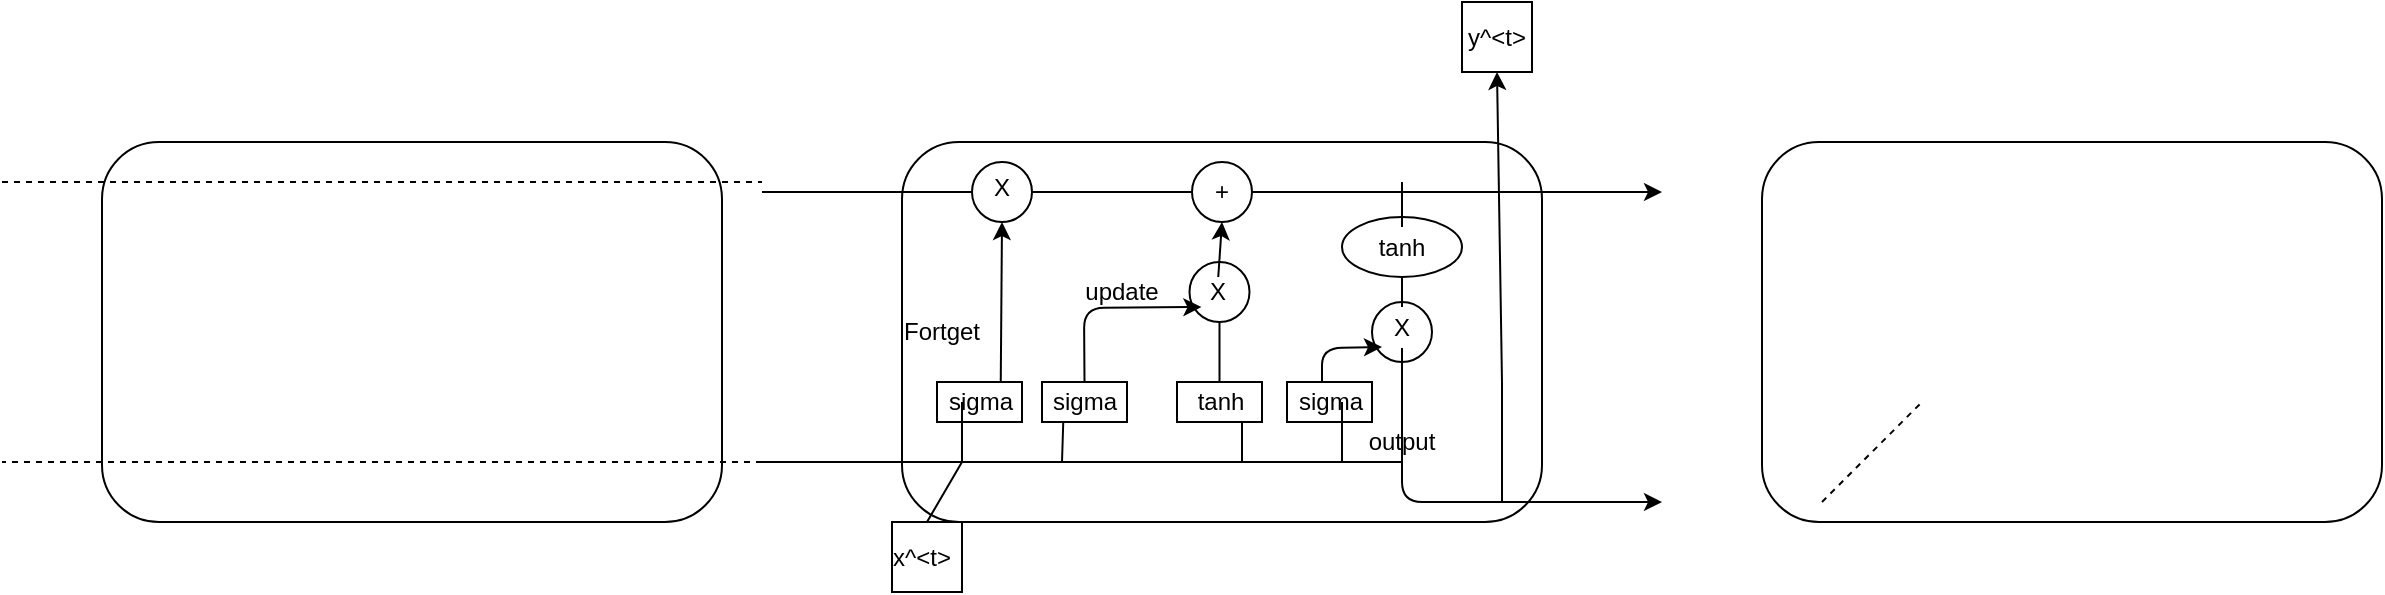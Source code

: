 <mxfile version="13.8.7" type="github">
  <diagram id="ylNeh1vFjS8cwgeXAGJi" name="Page-1">
    <mxGraphModel dx="1429" dy="790" grid="1" gridSize="10" guides="1" tooltips="1" connect="1" arrows="1" fold="1" page="1" pageScale="1" pageWidth="850" pageHeight="1100" math="0" shadow="0">
      <root>
        <mxCell id="0" />
        <mxCell id="1" parent="0" />
        <mxCell id="O_gNawuqVyuSjy5estiZ-1" value="" style="rounded=1;whiteSpace=wrap;html=1;" vertex="1" parent="1">
          <mxGeometry x="130" y="250" width="320" height="190" as="geometry" />
        </mxCell>
        <mxCell id="O_gNawuqVyuSjy5estiZ-6" value="" style="endArrow=classic;html=1;exitX=1;exitY=0.5;exitDx=0;exitDy=0;entryX=0;entryY=0.5;entryDx=0;entryDy=0;" edge="1" parent="1" source="O_gNawuqVyuSjy5estiZ-13">
          <mxGeometry width="50" height="50" relative="1" as="geometry">
            <mxPoint x="250" y="430" as="sourcePoint" />
            <mxPoint x="510" y="275" as="targetPoint" />
            <Array as="points" />
          </mxGeometry>
        </mxCell>
        <mxCell id="O_gNawuqVyuSjy5estiZ-9" value="" style="ellipse;whiteSpace=wrap;html=1;aspect=fixed;" vertex="1" parent="1">
          <mxGeometry x="165" y="260" width="30" height="30" as="geometry" />
        </mxCell>
        <mxCell id="O_gNawuqVyuSjy5estiZ-12" value="" style="endArrow=none;html=1;exitX=1;exitY=0.5;exitDx=0;exitDy=0;entryX=0;entryY=0.5;entryDx=0;entryDy=0;" edge="1" parent="1" target="O_gNawuqVyuSjy5estiZ-9">
          <mxGeometry width="50" height="50" relative="1" as="geometry">
            <mxPoint x="60" y="275" as="sourcePoint" />
            <mxPoint x="310" y="380" as="targetPoint" />
          </mxGeometry>
        </mxCell>
        <mxCell id="O_gNawuqVyuSjy5estiZ-13" value="" style="ellipse;whiteSpace=wrap;html=1;aspect=fixed;" vertex="1" parent="1">
          <mxGeometry x="275" y="260" width="30" height="30" as="geometry" />
        </mxCell>
        <mxCell id="O_gNawuqVyuSjy5estiZ-16" value="" style="endArrow=none;html=1;exitX=1;exitY=0.5;exitDx=0;exitDy=0;entryX=0;entryY=0.5;entryDx=0;entryDy=0;" edge="1" parent="1" source="O_gNawuqVyuSjy5estiZ-9" target="O_gNawuqVyuSjy5estiZ-13">
          <mxGeometry width="50" height="50" relative="1" as="geometry">
            <mxPoint x="260" y="430" as="sourcePoint" />
            <mxPoint x="310" y="380" as="targetPoint" />
          </mxGeometry>
        </mxCell>
        <mxCell id="O_gNawuqVyuSjy5estiZ-17" value="X" style="text;html=1;strokeColor=none;fillColor=none;align=center;verticalAlign=middle;whiteSpace=wrap;rounded=0;" vertex="1" parent="1">
          <mxGeometry x="160" y="265" width="40" height="15" as="geometry" />
        </mxCell>
        <mxCell id="O_gNawuqVyuSjy5estiZ-18" value="+" style="text;html=1;strokeColor=none;fillColor=none;align=center;verticalAlign=middle;whiteSpace=wrap;rounded=0;" vertex="1" parent="1">
          <mxGeometry x="270" y="260" width="40" height="30" as="geometry" />
        </mxCell>
        <mxCell id="O_gNawuqVyuSjy5estiZ-20" value="sigma" style="rounded=0;whiteSpace=wrap;html=1;" vertex="1" parent="1">
          <mxGeometry x="147.5" y="370" width="42.5" height="20" as="geometry" />
        </mxCell>
        <mxCell id="O_gNawuqVyuSjy5estiZ-21" value="sigma" style="rounded=0;whiteSpace=wrap;html=1;" vertex="1" parent="1">
          <mxGeometry x="200" y="370" width="42.5" height="20" as="geometry" />
        </mxCell>
        <mxCell id="O_gNawuqVyuSjy5estiZ-22" value="tanh" style="rounded=0;whiteSpace=wrap;html=1;" vertex="1" parent="1">
          <mxGeometry x="267.5" y="370" width="42.5" height="20" as="geometry" />
        </mxCell>
        <mxCell id="O_gNawuqVyuSjy5estiZ-23" value="sigma" style="rounded=0;whiteSpace=wrap;html=1;" vertex="1" parent="1">
          <mxGeometry x="322.5" y="370" width="42.5" height="20" as="geometry" />
        </mxCell>
        <mxCell id="O_gNawuqVyuSjy5estiZ-29" value="" style="ellipse;whiteSpace=wrap;html=1;aspect=fixed;" vertex="1" parent="1">
          <mxGeometry x="273.75" y="310" width="30" height="30" as="geometry" />
        </mxCell>
        <mxCell id="O_gNawuqVyuSjy5estiZ-33" value="X" style="text;html=1;strokeColor=none;fillColor=none;align=center;verticalAlign=middle;whiteSpace=wrap;rounded=0;" vertex="1" parent="1">
          <mxGeometry x="271.25" y="317.5" width="33.75" height="15" as="geometry" />
        </mxCell>
        <mxCell id="O_gNawuqVyuSjy5estiZ-35" value="" style="endArrow=none;html=1;entryX=0.5;entryY=1;entryDx=0;entryDy=0;exitX=0.5;exitY=0;exitDx=0;exitDy=0;" edge="1" parent="1" source="O_gNawuqVyuSjy5estiZ-22" target="O_gNawuqVyuSjy5estiZ-29">
          <mxGeometry width="50" height="50" relative="1" as="geometry">
            <mxPoint x="250" y="430" as="sourcePoint" />
            <mxPoint x="300" y="380" as="targetPoint" />
          </mxGeometry>
        </mxCell>
        <mxCell id="O_gNawuqVyuSjy5estiZ-36" value="" style="endArrow=classic;html=1;entryX=0.5;entryY=1;entryDx=0;entryDy=0;exitX=0.5;exitY=0;exitDx=0;exitDy=0;" edge="1" parent="1" source="O_gNawuqVyuSjy5estiZ-33" target="O_gNawuqVyuSjy5estiZ-18">
          <mxGeometry width="50" height="50" relative="1" as="geometry">
            <mxPoint x="250" y="430" as="sourcePoint" />
            <mxPoint x="300" y="380" as="targetPoint" />
          </mxGeometry>
        </mxCell>
        <mxCell id="O_gNawuqVyuSjy5estiZ-37" value="" style="ellipse;whiteSpace=wrap;html=1;" vertex="1" parent="1">
          <mxGeometry x="350" y="287.5" width="60" height="30" as="geometry" />
        </mxCell>
        <mxCell id="O_gNawuqVyuSjy5estiZ-38" value="tanh" style="text;html=1;strokeColor=none;fillColor=none;align=center;verticalAlign=middle;whiteSpace=wrap;rounded=0;" vertex="1" parent="1">
          <mxGeometry x="360" y="292.5" width="40" height="20" as="geometry" />
        </mxCell>
        <mxCell id="O_gNawuqVyuSjy5estiZ-39" value="" style="ellipse;whiteSpace=wrap;html=1;aspect=fixed;" vertex="1" parent="1">
          <mxGeometry x="365" y="330" width="30" height="30" as="geometry" />
        </mxCell>
        <mxCell id="O_gNawuqVyuSjy5estiZ-40" value="X" style="text;html=1;strokeColor=none;fillColor=none;align=center;verticalAlign=middle;whiteSpace=wrap;rounded=0;" vertex="1" parent="1">
          <mxGeometry x="360" y="332.5" width="40" height="20" as="geometry" />
        </mxCell>
        <mxCell id="O_gNawuqVyuSjy5estiZ-41" value="" style="endArrow=none;html=1;exitX=0.5;exitY=0;exitDx=0;exitDy=0;" edge="1" parent="1" source="O_gNawuqVyuSjy5estiZ-38">
          <mxGeometry width="50" height="50" relative="1" as="geometry">
            <mxPoint x="250" y="430" as="sourcePoint" />
            <mxPoint x="380" y="270" as="targetPoint" />
          </mxGeometry>
        </mxCell>
        <mxCell id="O_gNawuqVyuSjy5estiZ-42" value="" style="endArrow=none;html=1;entryX=0.5;entryY=0;entryDx=0;entryDy=0;exitX=0.5;exitY=1;exitDx=0;exitDy=0;" edge="1" parent="1" source="O_gNawuqVyuSjy5estiZ-37" target="O_gNawuqVyuSjy5estiZ-40">
          <mxGeometry width="50" height="50" relative="1" as="geometry">
            <mxPoint x="250" y="430" as="sourcePoint" />
            <mxPoint x="300" y="380" as="targetPoint" />
          </mxGeometry>
        </mxCell>
        <mxCell id="O_gNawuqVyuSjy5estiZ-47" value="" style="endArrow=classic;html=1;entryX=0.25;entryY=1;entryDx=0;entryDy=0;exitX=0.5;exitY=0;exitDx=0;exitDy=0;" edge="1" parent="1" source="O_gNawuqVyuSjy5estiZ-21" target="O_gNawuqVyuSjy5estiZ-33">
          <mxGeometry width="50" height="50" relative="1" as="geometry">
            <mxPoint x="250" y="430" as="sourcePoint" />
            <mxPoint x="300" y="380" as="targetPoint" />
            <Array as="points">
              <mxPoint x="221" y="333" />
            </Array>
          </mxGeometry>
        </mxCell>
        <mxCell id="O_gNawuqVyuSjy5estiZ-48" value="" style="endArrow=classic;html=1;exitX=0.75;exitY=0;exitDx=0;exitDy=0;entryX=0.5;entryY=1;entryDx=0;entryDy=0;" edge="1" parent="1" source="O_gNawuqVyuSjy5estiZ-20" target="O_gNawuqVyuSjy5estiZ-9">
          <mxGeometry width="50" height="50" relative="1" as="geometry">
            <mxPoint x="250" y="430" as="sourcePoint" />
            <mxPoint x="300" y="380" as="targetPoint" />
          </mxGeometry>
        </mxCell>
        <mxCell id="O_gNawuqVyuSjy5estiZ-49" value="Fortget" style="text;html=1;strokeColor=none;fillColor=none;align=center;verticalAlign=middle;whiteSpace=wrap;rounded=0;" vertex="1" parent="1">
          <mxGeometry x="135" y="340" width="30" height="10" as="geometry" />
        </mxCell>
        <mxCell id="O_gNawuqVyuSjy5estiZ-50" value="update" style="text;html=1;strokeColor=none;fillColor=none;align=center;verticalAlign=middle;whiteSpace=wrap;rounded=0;" vertex="1" parent="1">
          <mxGeometry x="220" y="315" width="40" height="20" as="geometry" />
        </mxCell>
        <mxCell id="O_gNawuqVyuSjy5estiZ-51" value="output" style="text;html=1;strokeColor=none;fillColor=none;align=center;verticalAlign=middle;whiteSpace=wrap;rounded=0;" vertex="1" parent="1">
          <mxGeometry x="360" y="390" width="40" height="20" as="geometry" />
        </mxCell>
        <mxCell id="O_gNawuqVyuSjy5estiZ-55" value="" style="endArrow=none;html=1;exitX=1;exitY=0.5;exitDx=0;exitDy=0;entryX=0.5;entryY=1;entryDx=0;entryDy=0;" edge="1" parent="1" target="O_gNawuqVyuSjy5estiZ-51">
          <mxGeometry width="50" height="50" relative="1" as="geometry">
            <mxPoint x="60" y="410" as="sourcePoint" />
            <mxPoint x="300" y="380" as="targetPoint" />
          </mxGeometry>
        </mxCell>
        <mxCell id="O_gNawuqVyuSjy5estiZ-56" value="" style="endArrow=none;html=1;entryX=0.294;entryY=0.5;entryDx=0;entryDy=0;entryPerimeter=0;" edge="1" parent="1" target="O_gNawuqVyuSjy5estiZ-20">
          <mxGeometry width="50" height="50" relative="1" as="geometry">
            <mxPoint x="160" y="410" as="sourcePoint" />
            <mxPoint x="300" y="380" as="targetPoint" />
          </mxGeometry>
        </mxCell>
        <mxCell id="O_gNawuqVyuSjy5estiZ-57" value="" style="endArrow=none;html=1;entryX=0.25;entryY=1;entryDx=0;entryDy=0;" edge="1" parent="1" target="O_gNawuqVyuSjy5estiZ-21">
          <mxGeometry width="50" height="50" relative="1" as="geometry">
            <mxPoint x="210" y="410" as="sourcePoint" />
            <mxPoint x="300" y="380" as="targetPoint" />
          </mxGeometry>
        </mxCell>
        <mxCell id="O_gNawuqVyuSjy5estiZ-58" value="" style="endArrow=none;html=1;" edge="1" parent="1">
          <mxGeometry width="50" height="50" relative="1" as="geometry">
            <mxPoint x="300" y="410" as="sourcePoint" />
            <mxPoint x="300" y="390" as="targetPoint" />
          </mxGeometry>
        </mxCell>
        <mxCell id="O_gNawuqVyuSjy5estiZ-59" value="" style="endArrow=none;html=1;entryX=0.647;entryY=0.5;entryDx=0;entryDy=0;entryPerimeter=0;" edge="1" parent="1" target="O_gNawuqVyuSjy5estiZ-23">
          <mxGeometry width="50" height="50" relative="1" as="geometry">
            <mxPoint x="350" y="410" as="sourcePoint" />
            <mxPoint x="300" y="380" as="targetPoint" />
          </mxGeometry>
        </mxCell>
        <mxCell id="O_gNawuqVyuSjy5estiZ-60" value="" style="endArrow=classic;html=1;entryX=0.25;entryY=1;entryDx=0;entryDy=0;" edge="1" parent="1" target="O_gNawuqVyuSjy5estiZ-40">
          <mxGeometry width="50" height="50" relative="1" as="geometry">
            <mxPoint x="340" y="370" as="sourcePoint" />
            <mxPoint x="300" y="380" as="targetPoint" />
            <Array as="points">
              <mxPoint x="340" y="353" />
            </Array>
          </mxGeometry>
        </mxCell>
        <mxCell id="O_gNawuqVyuSjy5estiZ-61" value="" style="whiteSpace=wrap;html=1;aspect=fixed;" vertex="1" parent="1">
          <mxGeometry x="125" y="440" width="35" height="35" as="geometry" />
        </mxCell>
        <mxCell id="O_gNawuqVyuSjy5estiZ-66" value="" style="endArrow=none;html=1;exitX=0.5;exitY=0;exitDx=0;exitDy=0;" edge="1" parent="1" source="O_gNawuqVyuSjy5estiZ-61">
          <mxGeometry width="50" height="50" relative="1" as="geometry">
            <mxPoint x="150" y="430" as="sourcePoint" />
            <mxPoint x="160" y="410" as="targetPoint" />
          </mxGeometry>
        </mxCell>
        <mxCell id="O_gNawuqVyuSjy5estiZ-68" value="y^&amp;lt;t&amp;gt;" style="whiteSpace=wrap;html=1;aspect=fixed;" vertex="1" parent="1">
          <mxGeometry x="410" y="180" width="35" height="35" as="geometry" />
        </mxCell>
        <mxCell id="O_gNawuqVyuSjy5estiZ-70" value="" style="endArrow=classic;html=1;entryX=0.5;entryY=1;entryDx=0;entryDy=0;" edge="1" parent="1" target="O_gNawuqVyuSjy5estiZ-68">
          <mxGeometry width="50" height="50" relative="1" as="geometry">
            <mxPoint x="430" y="370" as="sourcePoint" />
            <mxPoint x="410" y="380" as="targetPoint" />
          </mxGeometry>
        </mxCell>
        <mxCell id="O_gNawuqVyuSjy5estiZ-71" value="x^&amp;lt;t&amp;gt;" style="text;html=1;strokeColor=none;fillColor=none;align=center;verticalAlign=middle;whiteSpace=wrap;rounded=0;" vertex="1" parent="1">
          <mxGeometry x="120" y="447.5" width="40" height="20" as="geometry" />
        </mxCell>
        <mxCell id="O_gNawuqVyuSjy5estiZ-72" value="" style="endArrow=classic;html=1;" edge="1" parent="1">
          <mxGeometry width="50" height="50" relative="1" as="geometry">
            <mxPoint x="380" y="353" as="sourcePoint" />
            <mxPoint x="510" y="430" as="targetPoint" />
            <Array as="points">
              <mxPoint x="380" y="430" />
            </Array>
          </mxGeometry>
        </mxCell>
        <mxCell id="O_gNawuqVyuSjy5estiZ-73" value="" style="endArrow=none;html=1;" edge="1" parent="1">
          <mxGeometry width="50" height="50" relative="1" as="geometry">
            <mxPoint x="430" y="430" as="sourcePoint" />
            <mxPoint x="430" y="370" as="targetPoint" />
          </mxGeometry>
        </mxCell>
        <mxCell id="O_gNawuqVyuSjy5estiZ-74" value="" style="rounded=1;whiteSpace=wrap;html=1;" vertex="1" parent="1">
          <mxGeometry x="560" y="250" width="310" height="190" as="geometry" />
        </mxCell>
        <mxCell id="O_gNawuqVyuSjy5estiZ-75" value="" style="rounded=1;whiteSpace=wrap;html=1;" vertex="1" parent="1">
          <mxGeometry x="-270" y="250" width="310" height="190" as="geometry" />
        </mxCell>
        <mxCell id="O_gNawuqVyuSjy5estiZ-78" value="" style="endArrow=none;dashed=1;html=1;" edge="1" parent="1">
          <mxGeometry width="50" height="50" relative="1" as="geometry">
            <mxPoint x="60" y="410" as="sourcePoint" />
            <mxPoint x="-320" y="410" as="targetPoint" />
          </mxGeometry>
        </mxCell>
        <mxCell id="O_gNawuqVyuSjy5estiZ-80" value="" style="endArrow=none;dashed=1;html=1;" edge="1" parent="1">
          <mxGeometry width="50" height="50" relative="1" as="geometry">
            <mxPoint x="-320" y="270" as="sourcePoint" />
            <mxPoint x="60" y="270" as="targetPoint" />
          </mxGeometry>
        </mxCell>
        <mxCell id="O_gNawuqVyuSjy5estiZ-81" value="" style="endArrow=none;dashed=1;html=1;" edge="1" parent="1">
          <mxGeometry width="50" height="50" relative="1" as="geometry">
            <mxPoint x="590" y="430" as="sourcePoint" />
            <mxPoint x="640" y="380" as="targetPoint" />
          </mxGeometry>
        </mxCell>
      </root>
    </mxGraphModel>
  </diagram>
</mxfile>
